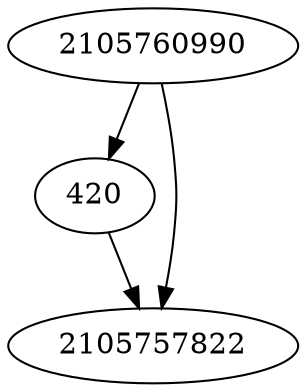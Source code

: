 strict digraph  {
420;
2105760990;
2105757822;
420 -> 2105757822;
2105760990 -> 2105757822;
2105760990 -> 420;
}
